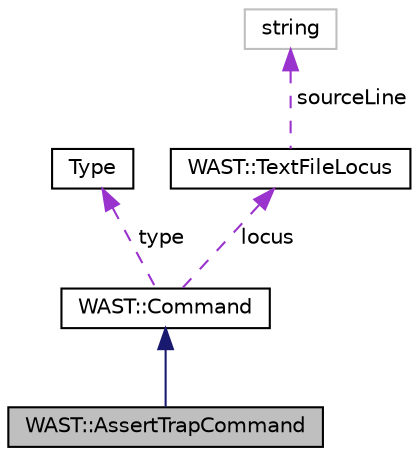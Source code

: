 digraph "WAST::AssertTrapCommand"
{
  edge [fontname="Helvetica",fontsize="10",labelfontname="Helvetica",labelfontsize="10"];
  node [fontname="Helvetica",fontsize="10",shape=record];
  Node2 [label="WAST::AssertTrapCommand",height=0.2,width=0.4,color="black", fillcolor="grey75", style="filled", fontcolor="black"];
  Node3 -> Node2 [dir="back",color="midnightblue",fontsize="10",style="solid",fontname="Helvetica"];
  Node3 [label="WAST::Command",height=0.2,width=0.4,color="black", fillcolor="white", style="filled",URL="$struct_w_a_s_t_1_1_command.html"];
  Node4 -> Node3 [dir="back",color="darkorchid3",fontsize="10",style="dashed",label=" type" ,fontname="Helvetica"];
  Node4 [label="Type",height=0.2,width=0.4,color="black", fillcolor="white", style="filled",URL="$struct_type.html"];
  Node5 -> Node3 [dir="back",color="darkorchid3",fontsize="10",style="dashed",label=" locus" ,fontname="Helvetica"];
  Node5 [label="WAST::TextFileLocus",height=0.2,width=0.4,color="black", fillcolor="white", style="filled",URL="$struct_w_a_s_t_1_1_text_file_locus.html"];
  Node6 -> Node5 [dir="back",color="darkorchid3",fontsize="10",style="dashed",label=" sourceLine" ,fontname="Helvetica"];
  Node6 [label="string",height=0.2,width=0.4,color="grey75", fillcolor="white", style="filled"];
}
